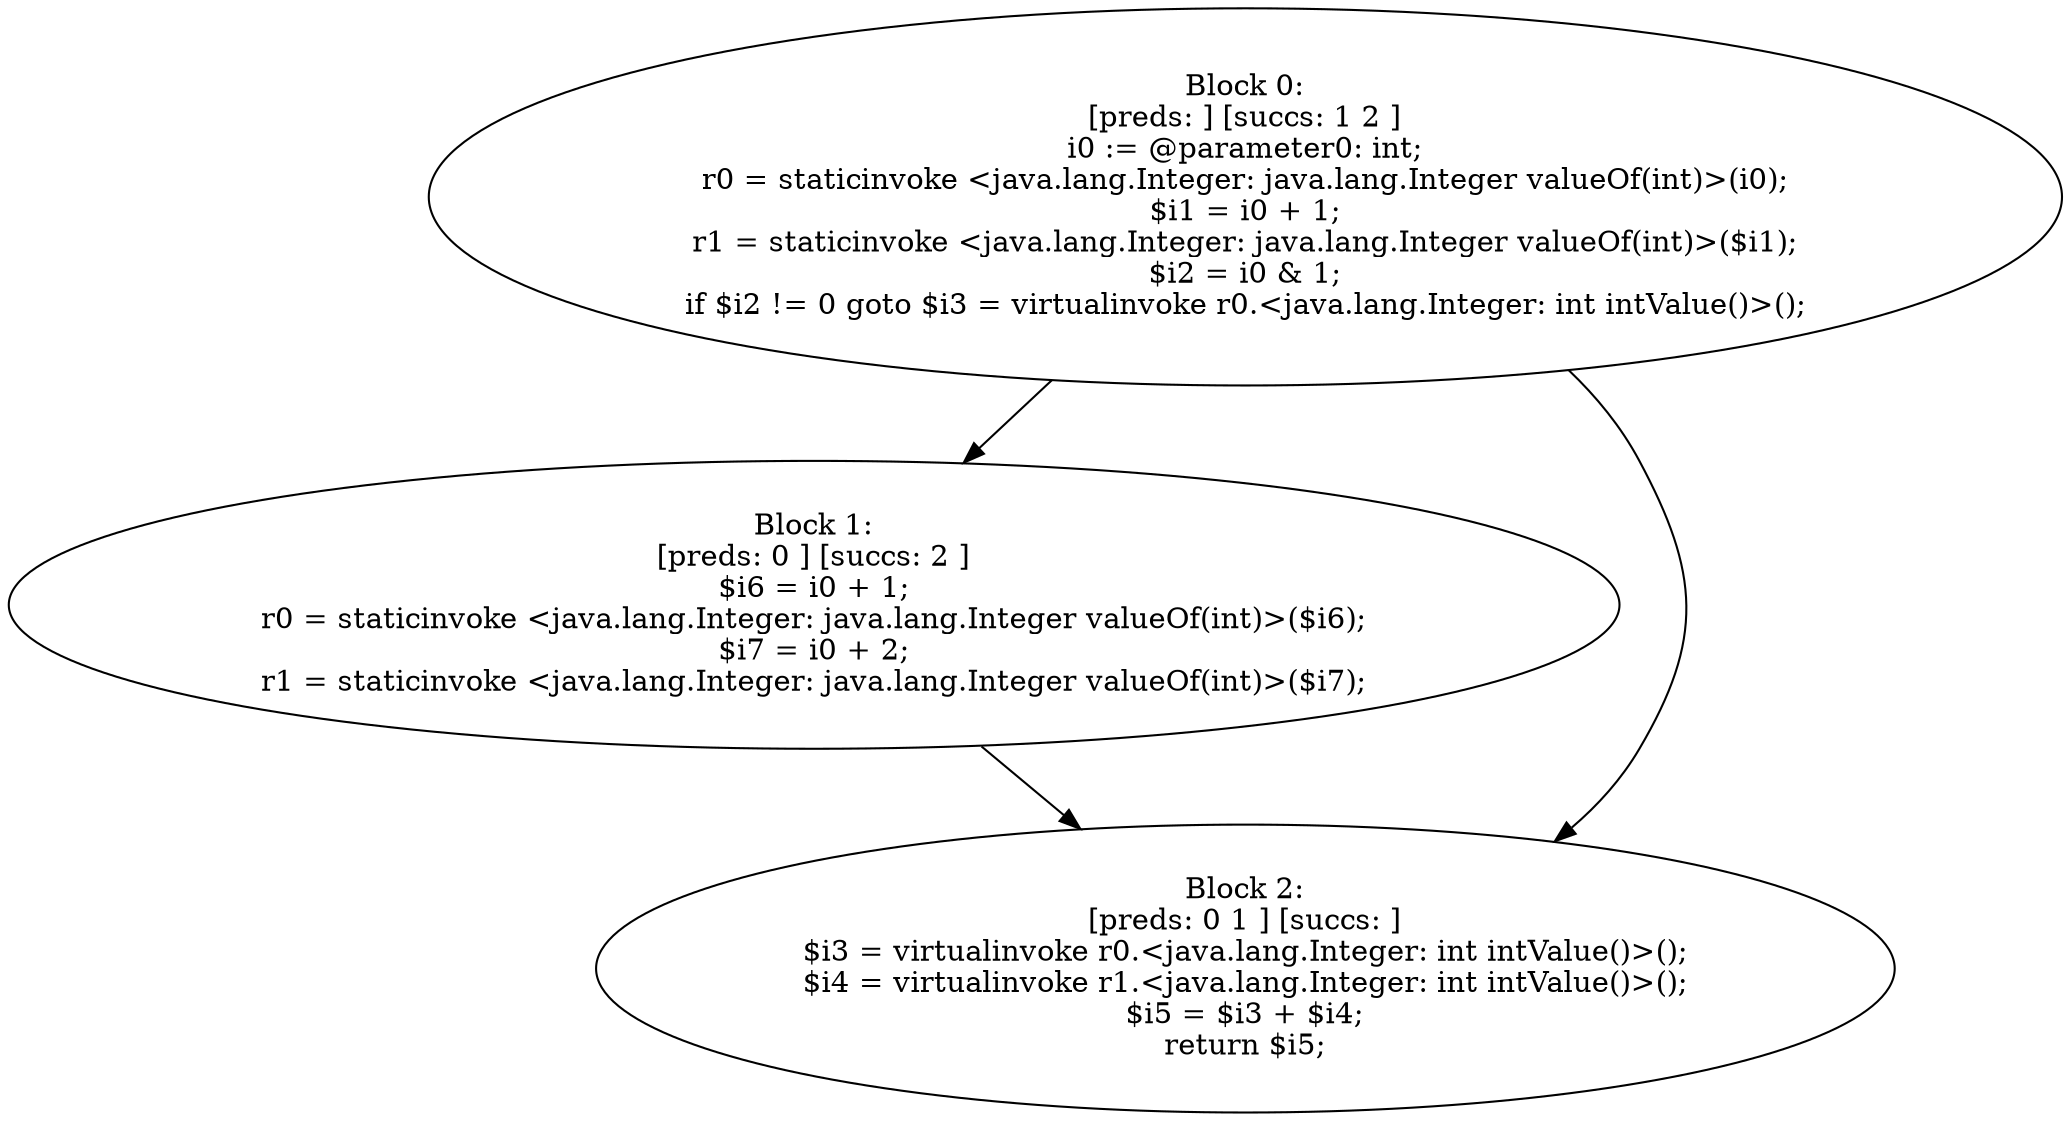 digraph "unitGraph" {
    "Block 0:
[preds: ] [succs: 1 2 ]
i0 := @parameter0: int;
r0 = staticinvoke <java.lang.Integer: java.lang.Integer valueOf(int)>(i0);
$i1 = i0 + 1;
r1 = staticinvoke <java.lang.Integer: java.lang.Integer valueOf(int)>($i1);
$i2 = i0 & 1;
if $i2 != 0 goto $i3 = virtualinvoke r0.<java.lang.Integer: int intValue()>();
"
    "Block 1:
[preds: 0 ] [succs: 2 ]
$i6 = i0 + 1;
r0 = staticinvoke <java.lang.Integer: java.lang.Integer valueOf(int)>($i6);
$i7 = i0 + 2;
r1 = staticinvoke <java.lang.Integer: java.lang.Integer valueOf(int)>($i7);
"
    "Block 2:
[preds: 0 1 ] [succs: ]
$i3 = virtualinvoke r0.<java.lang.Integer: int intValue()>();
$i4 = virtualinvoke r1.<java.lang.Integer: int intValue()>();
$i5 = $i3 + $i4;
return $i5;
"
    "Block 0:
[preds: ] [succs: 1 2 ]
i0 := @parameter0: int;
r0 = staticinvoke <java.lang.Integer: java.lang.Integer valueOf(int)>(i0);
$i1 = i0 + 1;
r1 = staticinvoke <java.lang.Integer: java.lang.Integer valueOf(int)>($i1);
$i2 = i0 & 1;
if $i2 != 0 goto $i3 = virtualinvoke r0.<java.lang.Integer: int intValue()>();
"->"Block 1:
[preds: 0 ] [succs: 2 ]
$i6 = i0 + 1;
r0 = staticinvoke <java.lang.Integer: java.lang.Integer valueOf(int)>($i6);
$i7 = i0 + 2;
r1 = staticinvoke <java.lang.Integer: java.lang.Integer valueOf(int)>($i7);
";
    "Block 0:
[preds: ] [succs: 1 2 ]
i0 := @parameter0: int;
r0 = staticinvoke <java.lang.Integer: java.lang.Integer valueOf(int)>(i0);
$i1 = i0 + 1;
r1 = staticinvoke <java.lang.Integer: java.lang.Integer valueOf(int)>($i1);
$i2 = i0 & 1;
if $i2 != 0 goto $i3 = virtualinvoke r0.<java.lang.Integer: int intValue()>();
"->"Block 2:
[preds: 0 1 ] [succs: ]
$i3 = virtualinvoke r0.<java.lang.Integer: int intValue()>();
$i4 = virtualinvoke r1.<java.lang.Integer: int intValue()>();
$i5 = $i3 + $i4;
return $i5;
";
    "Block 1:
[preds: 0 ] [succs: 2 ]
$i6 = i0 + 1;
r0 = staticinvoke <java.lang.Integer: java.lang.Integer valueOf(int)>($i6);
$i7 = i0 + 2;
r1 = staticinvoke <java.lang.Integer: java.lang.Integer valueOf(int)>($i7);
"->"Block 2:
[preds: 0 1 ] [succs: ]
$i3 = virtualinvoke r0.<java.lang.Integer: int intValue()>();
$i4 = virtualinvoke r1.<java.lang.Integer: int intValue()>();
$i5 = $i3 + $i4;
return $i5;
";
}
